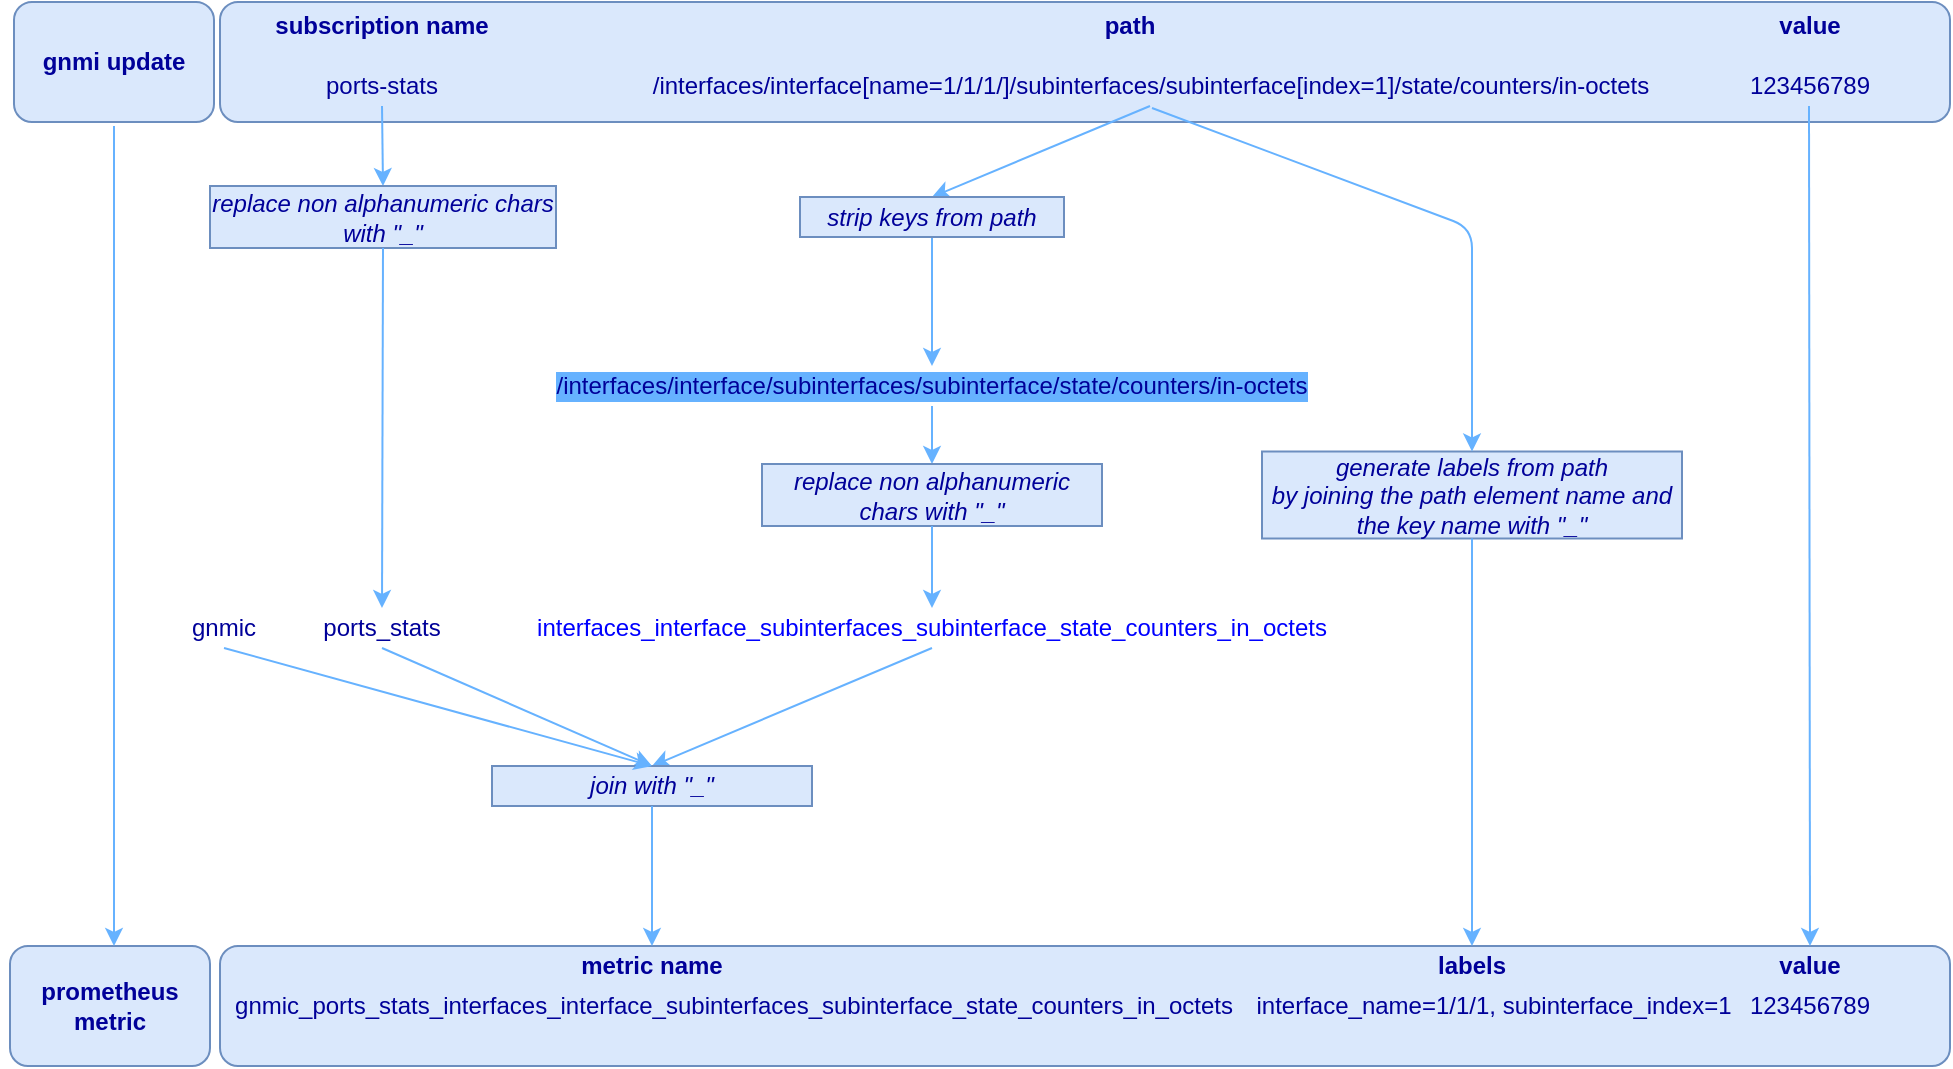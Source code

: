 <mxfile version="14.0.0" type="github">
  <diagram id="-_vcKVQJYOj5C2mMzbFM" name="Page-1">
    <mxGraphModel dx="1298" dy="799" grid="0" gridSize="10" guides="1" tooltips="1" connect="1" arrows="1" fold="1" page="1" pageScale="1" pageWidth="827" pageHeight="1169" background="none" math="0" shadow="0">
      <root>
        <mxCell id="0" />
        <mxCell id="1" parent="0" />
        <mxCell id="uBCqvBMHd7ceN_jNnNRX-1" value="" style="rounded=1;whiteSpace=wrap;html=1;strokeColor=#6c8ebf;fillColor=#dae8fc;fontColor=#000099;" vertex="1" parent="1">
          <mxGeometry x="34" y="543" width="100" height="60" as="geometry" />
        </mxCell>
        <mxCell id="uBCqvBMHd7ceN_jNnNRX-2" value="" style="rounded=1;whiteSpace=wrap;html=1;strokeColor=#6c8ebf;fillColor=#dae8fc;fontColor=#000099;" vertex="1" parent="1">
          <mxGeometry x="36" y="71" width="100" height="60" as="geometry" />
        </mxCell>
        <mxCell id="uBCqvBMHd7ceN_jNnNRX-3" value="" style="rounded=1;whiteSpace=wrap;html=1;strokeColor=#6c8ebf;fillColor=#dae8fc;fontColor=#000099;" vertex="1" parent="1">
          <mxGeometry x="139" y="543" width="865" height="60" as="geometry" />
        </mxCell>
        <mxCell id="uBCqvBMHd7ceN_jNnNRX-4" value="" style="rounded=1;whiteSpace=wrap;html=1;strokeColor=#6c8ebf;fillColor=#dae8fc;fontColor=#000099;" vertex="1" parent="1">
          <mxGeometry x="139" y="71" width="865" height="60" as="geometry" />
        </mxCell>
        <mxCell id="uBCqvBMHd7ceN_jNnNRX-5" value="/interfaces/interface[name=1/1/1/]/subinterfaces/subinterface[index=1]/state/counters/in-octets" style="text;html=1;strokeColor=none;fillColor=none;align=center;verticalAlign=middle;whiteSpace=wrap;labelBackgroundColor=none;labelBorderColor=none;fontColor=#000099;" vertex="1" parent="1">
          <mxGeometry x="319.5" y="103" width="569" height="20" as="geometry" />
        </mxCell>
        <mxCell id="uBCqvBMHd7ceN_jNnNRX-6" value="ports-stats" style="text;html=1;strokeColor=none;fillColor=none;align=center;verticalAlign=middle;whiteSpace=wrap;labelBackgroundColor=none;labelBorderColor=none;fontColor=#000099;" vertex="1" parent="1">
          <mxGeometry x="175" y="103" width="90" height="20" as="geometry" />
        </mxCell>
        <mxCell id="uBCqvBMHd7ceN_jNnNRX-7" value="123456789" style="text;html=1;strokeColor=none;fillColor=none;align=center;verticalAlign=middle;whiteSpace=wrap;labelBackgroundColor=none;labelBorderColor=none;fontColor=#000099;" vertex="1" parent="1">
          <mxGeometry x="888.5" y="103" width="90" height="20" as="geometry" />
        </mxCell>
        <mxCell id="uBCqvBMHd7ceN_jNnNRX-8" value="&lt;b&gt;subscription name&lt;/b&gt;" style="text;html=1;strokeColor=none;fillColor=none;align=center;verticalAlign=middle;whiteSpace=wrap;labelBackgroundColor=none;fontColor=#000099;" vertex="1" parent="1">
          <mxGeometry x="165" y="73" width="110" height="20" as="geometry" />
        </mxCell>
        <mxCell id="uBCqvBMHd7ceN_jNnNRX-9" value="&lt;b&gt;path&lt;span style=&quot;font-family: monospace; font-size: 0px;&quot;&gt;%3CmxGraphModel%3E%3Croot%3E%3CmxCell%20id%3D%220%22%2F%3E%3CmxCell%20id%3D%221%22%20parent%3D%220%22%2F%3E%3CmxCell%20id%3D%222%22%20value%3D%22subscription%20name%22%20style%3D%22text%3Bhtml%3D1%3BstrokeColor%3Dnone%3BfillColor%3Dnone%3Balign%3Dcenter%3BverticalAlign%3Dmiddle%3BwhiteSpace%3Dwrap%3Brounded%3D0%3BlabelBackgroundColor%3Dnone%3B%22%20vertex%3D%221%22%20parent%3D%221%22%3E%3CmxGeometry%20x%3D%22100%22%20y%3D%2210%22%20width%3D%22110%22%20height%3D%2220%22%20as%3D%22geometry%22%2F%3E%3C%2FmxCell%3E%3C%2Froot%3E%3C%2FmxGraphModel%3E&lt;/span&gt;&lt;/b&gt;" style="text;html=1;strokeColor=none;fillColor=none;align=center;verticalAlign=middle;whiteSpace=wrap;labelBackgroundColor=none;fontColor=#000099;" vertex="1" parent="1">
          <mxGeometry x="539" y="73" width="110" height="20" as="geometry" />
        </mxCell>
        <mxCell id="uBCqvBMHd7ceN_jNnNRX-10" value="&lt;b&gt;value&lt;/b&gt;" style="text;html=1;strokeColor=none;fillColor=none;align=center;verticalAlign=middle;whiteSpace=wrap;labelBackgroundColor=none;fontColor=#000099;" vertex="1" parent="1">
          <mxGeometry x="878.5" y="73" width="110" height="20" as="geometry" />
        </mxCell>
        <mxCell id="uBCqvBMHd7ceN_jNnNRX-11" value="/interfaces/interface/subinterfaces/subinterface/state/counters/in-octets" style="text;html=1;strokeColor=none;fillColor=none;align=center;verticalAlign=middle;whiteSpace=wrap;labelBackgroundColor=#66B2FF;labelBorderColor=none;fontColor=#000099;" vertex="1" parent="1">
          <mxGeometry x="305" y="253" width="380" height="20" as="geometry" />
        </mxCell>
        <mxCell id="uBCqvBMHd7ceN_jNnNRX-12" value="" style="endArrow=classic;html=1;entryX=0.5;entryY=0;entryDx=0;entryDy=0;exitX=0.5;exitY=1;exitDx=0;exitDy=0;strokeColor=#66B2FF;fontColor=#000099;" edge="1" parent="1" source="uBCqvBMHd7ceN_jNnNRX-5" target="uBCqvBMHd7ceN_jNnNRX-23">
          <mxGeometry width="50" height="50" relative="1" as="geometry">
            <mxPoint x="585" y="133" as="sourcePoint" />
            <mxPoint x="585" y="193" as="targetPoint" />
          </mxGeometry>
        </mxCell>
        <mxCell id="uBCqvBMHd7ceN_jNnNRX-13" value="" style="endArrow=classic;html=1;exitX=0.5;exitY=1;exitDx=0;exitDy=0;entryX=0.5;entryY=0;entryDx=0;entryDy=0;strokeColor=#66B2FF;fontColor=#000099;" edge="1" parent="1" source="uBCqvBMHd7ceN_jNnNRX-6" target="uBCqvBMHd7ceN_jNnNRX-24">
          <mxGeometry width="50" height="50" relative="1" as="geometry">
            <mxPoint x="245" y="163" as="sourcePoint" />
            <mxPoint x="215" y="263" as="targetPoint" />
          </mxGeometry>
        </mxCell>
        <mxCell id="uBCqvBMHd7ceN_jNnNRX-14" value="" style="endArrow=classic;html=1;exitX=0.5;exitY=1;exitDx=0;exitDy=0;entryX=0.5;entryY=0;entryDx=0;entryDy=0;strokeColor=#66B2FF;fontColor=#000099;" edge="1" parent="1" source="uBCqvBMHd7ceN_jNnNRX-23" target="uBCqvBMHd7ceN_jNnNRX-11">
          <mxGeometry width="50" height="50" relative="1" as="geometry">
            <mxPoint x="445" y="223" as="sourcePoint" />
            <mxPoint x="500" y="254" as="targetPoint" />
          </mxGeometry>
        </mxCell>
        <mxCell id="uBCqvBMHd7ceN_jNnNRX-15" value="" style="endArrow=classic;html=1;exitX=0.5;exitY=1;exitDx=0;exitDy=0;labelBorderColor=#000000;strokeColor=#66B2FF;fontColor=#000099;" edge="1" parent="1" source="uBCqvBMHd7ceN_jNnNRX-7">
          <mxGeometry width="50" height="50" relative="1" as="geometry">
            <mxPoint x="933" y="133" as="sourcePoint" />
            <mxPoint x="934" y="543" as="targetPoint" />
          </mxGeometry>
        </mxCell>
        <mxCell id="uBCqvBMHd7ceN_jNnNRX-16" value="&lt;font color=&quot;#0000ff&quot;&gt;interfaces_interface_subinterfaces_subinterface_state_counters_in_octets&lt;/font&gt;" style="text;html=1;strokeColor=none;fillColor=none;align=center;verticalAlign=middle;whiteSpace=wrap;labelBackgroundColor=none;labelBorderColor=none;fontColor=#000099;" vertex="1" parent="1">
          <mxGeometry x="305" y="374" width="380" height="20" as="geometry" />
        </mxCell>
        <mxCell id="uBCqvBMHd7ceN_jNnNRX-17" value="interface_name=1/1/1, subinterface_index=1" style="text;html=1;strokeColor=none;fillColor=none;align=center;verticalAlign=middle;whiteSpace=wrap;labelBackgroundColor=none;labelBorderColor=none;fontColor=#000099;" vertex="1" parent="1">
          <mxGeometry x="636" y="563" width="280" height="20" as="geometry" />
        </mxCell>
        <mxCell id="uBCqvBMHd7ceN_jNnNRX-18" value="ports_stats" style="text;html=1;strokeColor=none;fillColor=none;align=center;verticalAlign=middle;whiteSpace=wrap;labelBackgroundColor=none;labelBorderColor=none;fontColor=#000099;" vertex="1" parent="1">
          <mxGeometry x="175" y="374" width="90" height="20" as="geometry" />
        </mxCell>
        <mxCell id="uBCqvBMHd7ceN_jNnNRX-19" value="" style="endArrow=classic;html=1;exitX=0.5;exitY=1;exitDx=0;exitDy=0;entryX=0.5;entryY=0;entryDx=0;entryDy=0;strokeColor=#66B2FF;fontColor=#000099;" edge="1" parent="1" source="uBCqvBMHd7ceN_jNnNRX-16" target="uBCqvBMHd7ceN_jNnNRX-29">
          <mxGeometry width="50" height="50" relative="1" as="geometry">
            <mxPoint x="405" y="404" as="sourcePoint" />
            <mxPoint x="435" y="433" as="targetPoint" />
          </mxGeometry>
        </mxCell>
        <mxCell id="uBCqvBMHd7ceN_jNnNRX-20" value="" style="endArrow=classic;html=1;exitX=0.5;exitY=1;exitDx=0;exitDy=0;entryX=0.5;entryY=0;entryDx=0;entryDy=0;strokeColor=#66B2FF;fontColor=#000099;" edge="1" parent="1" target="uBCqvBMHd7ceN_jNnNRX-29">
          <mxGeometry width="50" height="50" relative="1" as="geometry">
            <mxPoint x="220" y="394" as="sourcePoint" />
            <mxPoint x="335" y="433" as="targetPoint" />
          </mxGeometry>
        </mxCell>
        <mxCell id="uBCqvBMHd7ceN_jNnNRX-21" value="gnmic_ports_stats_interfaces_interface_subinterfaces_subinterface_state_counters_in_octets" style="text;html=1;strokeColor=none;fillColor=none;align=center;verticalAlign=middle;whiteSpace=wrap;labelBackgroundColor=none;labelBorderColor=none;fontColor=#000099;" vertex="1" parent="1">
          <mxGeometry x="186" y="563" width="420" height="20" as="geometry" />
        </mxCell>
        <mxCell id="uBCqvBMHd7ceN_jNnNRX-22" value="123456789" style="text;html=1;strokeColor=none;fillColor=none;align=center;verticalAlign=middle;whiteSpace=wrap;labelBackgroundColor=none;labelBorderColor=none;fontColor=#000099;" vertex="1" parent="1">
          <mxGeometry x="888.5" y="563" width="90" height="20" as="geometry" />
        </mxCell>
        <mxCell id="uBCqvBMHd7ceN_jNnNRX-23" value="&lt;span style=&quot;font-family: &amp;quot;helvetica&amp;quot; ; font-size: 12px ; font-style: italic ; font-weight: 400 ; letter-spacing: normal ; text-align: center ; text-indent: 0px ; text-transform: none ; word-spacing: 0px ; display: inline ; float: none&quot;&gt;&lt;font&gt;strip keys from path&lt;/font&gt;&lt;/span&gt;" style="whiteSpace=wrap;html=1;labelBackgroundColor=none;labelBorderColor=none;strokeColor=#6c8ebf;fillColor=#dae8fc;fontColor=#000099;" vertex="1" parent="1">
          <mxGeometry x="429" y="168.5" width="132" height="20" as="geometry" />
        </mxCell>
        <mxCell id="uBCqvBMHd7ceN_jNnNRX-24" value="&lt;span style=&quot;font-style: italic&quot;&gt;&lt;font&gt;replace non alphanumeric chars with &quot;_&quot;&lt;/font&gt;&lt;/span&gt;" style="whiteSpace=wrap;html=1;labelBackgroundColor=none;labelBorderColor=none;strokeColor=#6c8ebf;fillColor=#dae8fc;fontColor=#000099;" vertex="1" parent="1">
          <mxGeometry x="134" y="163" width="173" height="31" as="geometry" />
        </mxCell>
        <mxCell id="uBCqvBMHd7ceN_jNnNRX-25" value="" style="endArrow=classic;html=1;exitX=0.5;exitY=1;exitDx=0;exitDy=0;entryX=0.5;entryY=0;entryDx=0;entryDy=0;strokeColor=#66B2FF;fontColor=#000099;" edge="1" parent="1" source="uBCqvBMHd7ceN_jNnNRX-11" target="uBCqvBMHd7ceN_jNnNRX-26">
          <mxGeometry width="50" height="50" relative="1" as="geometry">
            <mxPoint x="245" y="153" as="sourcePoint" />
            <mxPoint x="225" y="273" as="targetPoint" />
          </mxGeometry>
        </mxCell>
        <mxCell id="uBCqvBMHd7ceN_jNnNRX-26" value="&lt;span style=&quot;font-style: italic&quot;&gt;&lt;font&gt;replace non alphanumeric chars with &quot;_&quot;&lt;/font&gt;&lt;/span&gt;" style="whiteSpace=wrap;html=1;labelBackgroundColor=none;strokeColor=#6c8ebf;fillColor=#dae8fc;fontColor=#000099;" vertex="1" parent="1">
          <mxGeometry x="410" y="302" width="170" height="31" as="geometry" />
        </mxCell>
        <mxCell id="uBCqvBMHd7ceN_jNnNRX-27" value="" style="endArrow=classic;html=1;exitX=0.5;exitY=1;exitDx=0;exitDy=0;entryX=0.5;entryY=0;entryDx=0;entryDy=0;strokeColor=#66B2FF;fontColor=#000099;" edge="1" parent="1" source="uBCqvBMHd7ceN_jNnNRX-24" target="uBCqvBMHd7ceN_jNnNRX-18">
          <mxGeometry width="50" height="50" relative="1" as="geometry">
            <mxPoint x="255" y="163" as="sourcePoint" />
            <mxPoint x="235" y="283" as="targetPoint" />
          </mxGeometry>
        </mxCell>
        <mxCell id="uBCqvBMHd7ceN_jNnNRX-28" value="" style="endArrow=classic;html=1;exitX=0.5;exitY=1;exitDx=0;exitDy=0;entryX=0.5;entryY=0;entryDx=0;entryDy=0;strokeColor=#66B2FF;fontColor=#000099;" edge="1" parent="1" source="uBCqvBMHd7ceN_jNnNRX-26" target="uBCqvBMHd7ceN_jNnNRX-16">
          <mxGeometry width="50" height="50" relative="1" as="geometry">
            <mxPoint x="445" y="333" as="sourcePoint" />
            <mxPoint x="445" y="363" as="targetPoint" />
          </mxGeometry>
        </mxCell>
        <mxCell id="uBCqvBMHd7ceN_jNnNRX-29" value="&lt;span style=&quot;font-style: italic&quot;&gt;&lt;font&gt;join with &quot;_&quot;&lt;/font&gt;&lt;/span&gt;" style="whiteSpace=wrap;html=1;labelBackgroundColor=none;strokeColor=#6c8ebf;fillColor=#dae8fc;fontColor=#000099;" vertex="1" parent="1">
          <mxGeometry x="275" y="453" width="160" height="20" as="geometry" />
        </mxCell>
        <mxCell id="uBCqvBMHd7ceN_jNnNRX-30" value="" style="endArrow=classic;html=1;exitX=0.5;exitY=1;exitDx=0;exitDy=0;entryX=0.5;entryY=0;entryDx=0;entryDy=0;strokeColor=#66B2FF;fontColor=#000099;" edge="1" parent="1" source="uBCqvBMHd7ceN_jNnNRX-29" target="uBCqvBMHd7ceN_jNnNRX-31">
          <mxGeometry width="50" height="50" relative="1" as="geometry">
            <mxPoint x="403" y="473" as="sourcePoint" />
            <mxPoint x="356" y="533" as="targetPoint" />
            <Array as="points" />
          </mxGeometry>
        </mxCell>
        <mxCell id="uBCqvBMHd7ceN_jNnNRX-31" value="&lt;b&gt;metric name&lt;/b&gt;" style="text;html=1;strokeColor=none;fillColor=none;align=center;verticalAlign=middle;whiteSpace=wrap;labelBackgroundColor=none;fontColor=#000099;" vertex="1" parent="1">
          <mxGeometry x="300" y="543" width="110" height="20" as="geometry" />
        </mxCell>
        <mxCell id="uBCqvBMHd7ceN_jNnNRX-32" value="&lt;b&gt;labels&lt;/b&gt;" style="text;html=1;strokeColor=none;fillColor=none;align=center;verticalAlign=middle;whiteSpace=wrap;labelBackgroundColor=none;fontColor=#000099;" vertex="1" parent="1">
          <mxGeometry x="710" y="543" width="110" height="20" as="geometry" />
        </mxCell>
        <mxCell id="uBCqvBMHd7ceN_jNnNRX-33" value="&lt;b&gt;value&lt;/b&gt;" style="text;html=1;strokeColor=none;fillColor=none;align=center;verticalAlign=middle;whiteSpace=wrap;labelBackgroundColor=none;fontColor=#000099;" vertex="1" parent="1">
          <mxGeometry x="878.5" y="543" width="110" height="20" as="geometry" />
        </mxCell>
        <mxCell id="uBCqvBMHd7ceN_jNnNRX-34" value="&lt;b&gt;gnmi update&lt;/b&gt;" style="text;html=1;strokeColor=none;fillColor=none;align=center;verticalAlign=middle;whiteSpace=wrap;labelBackgroundColor=none;fontColor=#000099;" vertex="1" parent="1">
          <mxGeometry x="31" y="91" width="110" height="20" as="geometry" />
        </mxCell>
        <mxCell id="uBCqvBMHd7ceN_jNnNRX-35" value="&lt;b&gt;prometheus metric&lt;/b&gt;" style="text;html=1;strokeColor=none;fillColor=none;align=center;verticalAlign=middle;whiteSpace=wrap;labelBackgroundColor=none;fontColor=#000099;" vertex="1" parent="1">
          <mxGeometry x="29" y="563" width="110" height="20" as="geometry" />
        </mxCell>
        <mxCell id="uBCqvBMHd7ceN_jNnNRX-36" value="" style="endArrow=classic;html=1;strokeColor=#66B2FF;fontColor=#000099;" edge="1" parent="1">
          <mxGeometry width="50" height="50" relative="1" as="geometry">
            <mxPoint x="86" y="133" as="sourcePoint" />
            <mxPoint x="86" y="543" as="targetPoint" />
          </mxGeometry>
        </mxCell>
        <mxCell id="uBCqvBMHd7ceN_jNnNRX-37" value="gnmic" style="text;html=1;strokeColor=none;fillColor=none;align=center;verticalAlign=middle;whiteSpace=wrap;labelBackgroundColor=none;labelBorderColor=none;fontColor=#000099;" vertex="1" parent="1">
          <mxGeometry x="96" y="374" width="90" height="20" as="geometry" />
        </mxCell>
        <mxCell id="uBCqvBMHd7ceN_jNnNRX-38" value="" style="endArrow=classic;html=1;exitX=0.5;exitY=1;exitDx=0;exitDy=0;entryX=0.5;entryY=0;entryDx=0;entryDy=0;strokeColor=#66B2FF;fontColor=#000099;" edge="1" parent="1" source="uBCqvBMHd7ceN_jNnNRX-37" target="uBCqvBMHd7ceN_jNnNRX-29">
          <mxGeometry width="50" height="50" relative="1" as="geometry">
            <mxPoint x="230" y="404.0" as="sourcePoint" />
            <mxPoint x="356" y="452" as="targetPoint" />
          </mxGeometry>
        </mxCell>
        <mxCell id="uBCqvBMHd7ceN_jNnNRX-39" value="&lt;span style=&quot;font-family: &amp;quot;helvetica&amp;quot; ; font-size: 12px ; font-style: italic ; font-weight: 400 ; letter-spacing: normal ; text-align: center ; text-indent: 0px ; text-transform: none ; word-spacing: 0px ; display: inline ; float: none&quot;&gt;&lt;font&gt;generate labels from path&lt;br&gt;by joining the path element name and the key name with &quot;_&quot;&lt;/font&gt;&lt;br&gt;&lt;/span&gt;" style="whiteSpace=wrap;html=1;labelBackgroundColor=none;labelBorderColor=none;strokeColor=#6c8ebf;fillColor=#dae8fc;fontColor=#000099;" vertex="1" parent="1">
          <mxGeometry x="660" y="295.75" width="210" height="43.5" as="geometry" />
        </mxCell>
        <mxCell id="uBCqvBMHd7ceN_jNnNRX-40" value="" style="endArrow=classic;html=1;entryX=0.5;entryY=0;entryDx=0;entryDy=0;strokeColor=#66B2FF;fontColor=#000099;" edge="1" parent="1" target="uBCqvBMHd7ceN_jNnNRX-39">
          <mxGeometry width="50" height="50" relative="1" as="geometry">
            <mxPoint x="605" y="124" as="sourcePoint" />
            <mxPoint x="505" y="178.5" as="targetPoint" />
            <Array as="points">
              <mxPoint x="765" y="184" />
            </Array>
          </mxGeometry>
        </mxCell>
        <mxCell id="uBCqvBMHd7ceN_jNnNRX-41" value="" style="endArrow=classic;html=1;entryX=0.5;entryY=0;entryDx=0;entryDy=0;strokeColor=#66B2FF;fontColor=#000099;" edge="1" parent="1" source="uBCqvBMHd7ceN_jNnNRX-39" target="uBCqvBMHd7ceN_jNnNRX-32">
          <mxGeometry width="50" height="50" relative="1" as="geometry">
            <mxPoint x="764.5" y="194" as="sourcePoint" />
            <mxPoint x="764.5" y="258.5" as="targetPoint" />
          </mxGeometry>
        </mxCell>
      </root>
    </mxGraphModel>
  </diagram>
</mxfile>
